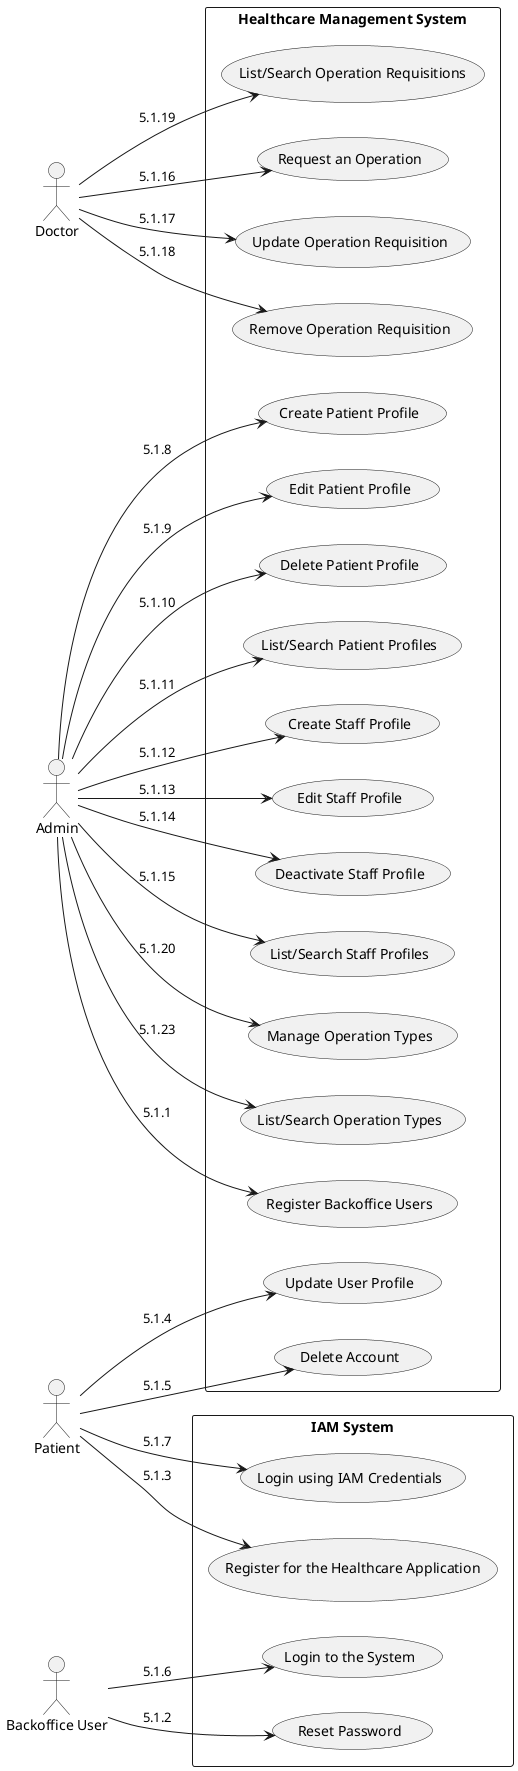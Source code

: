 @startuml UseCaseDiagram

left to right direction

actor Admin
actor "Backoffice User" as BackofficeUser
actor Patient
actor Doctor

rectangle "Healthcare Management System" {
    Admin --> (Register Backoffice Users) : "5.1.1"
    Admin --> (Create Patient Profile) : "5.1.8"
    Admin --> (Edit Patient Profile) : "5.1.9"
    Admin --> (Delete Patient Profile) : "5.1.10"
    Admin --> (List/Search Patient Profiles) : "5.1.11"
    Admin --> (Create Staff Profile) : "5.1.12"
    Admin --> (Edit Staff Profile) : "5.1.13"
    Admin --> (Deactivate Staff Profile) : "5.1.14"
    Admin --> (List/Search Staff Profiles) : "5.1.15"
    Admin --> (Manage Operation Types) : "5.1.20"
    Admin --> (List/Search Operation Types) : "5.1.23"

    Doctor --> (Request an Operation) : "5.1.16"
    Doctor --> (Update Operation Requisition) : "5.1.17"
    Doctor --> (Remove Operation Requisition) : "5.1.18"
    Doctor --> (List/Search Operation Requisitions) : "5.1.19"

    Patient --> (Update User Profile) : "5.1.4"
    Patient --> (Delete Account) : "5.1.5"
}

rectangle "IAM System" {
    BackofficeUser --> (Login to the System) : "5.1.6"
    BackofficeUser --> (Reset Password) : "5.1.2"

    Patient --> (Register for the Healthcare Application) : "5.1.3"
    Patient --> (Login using IAM Credentials) : "5.1.7"
}

@enduml